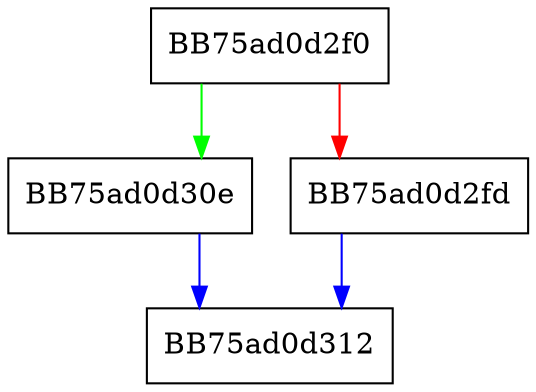 digraph Write {
  node [shape="box"];
  graph [splines=ortho];
  BB75ad0d2f0 -> BB75ad0d30e [color="green"];
  BB75ad0d2f0 -> BB75ad0d2fd [color="red"];
  BB75ad0d2fd -> BB75ad0d312 [color="blue"];
  BB75ad0d30e -> BB75ad0d312 [color="blue"];
}